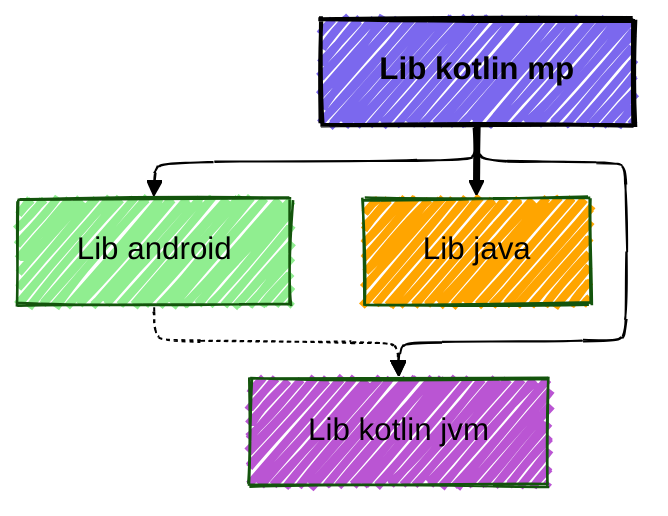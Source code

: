 ---
config:
  layout: elk
  look: handDrawn
  theme: forest
  elk:
    mergeEdges: true
    forceNodeModelOrder: true
    nodePlacementStrategy: LINEAR_SEGMENTS
    cycleBreakingStrategy: INTERACTIVE
    considerModelOrder: PREFER_EDGES
---
graph TD
  _sample_lib_android["Lib android"]
  _sample_lib_java["Lib java"]
  _sample_lib_kotlin_jvm["Lib kotlin jvm"]
  _sample_lib_kotlin_mp["Lib kotlin mp"]
  style _sample_lib_android fill:lightgreen,color:black
  style _sample_lib_java fill:orange,color:black
  style _sample_lib_kotlin_jvm fill:mediumorchid,color:black
  style _sample_lib_kotlin_mp fill:mediumslateblue,color:black,font-weight:bold,stroke:black,stroke-width:2px
  _sample_lib_android -.-> _sample_lib_kotlin_jvm
  _sample_lib_kotlin_mp --> _sample_lib_android
  _sample_lib_kotlin_mp ==> _sample_lib_java
  _sample_lib_kotlin_mp --> _sample_lib_kotlin_jvm